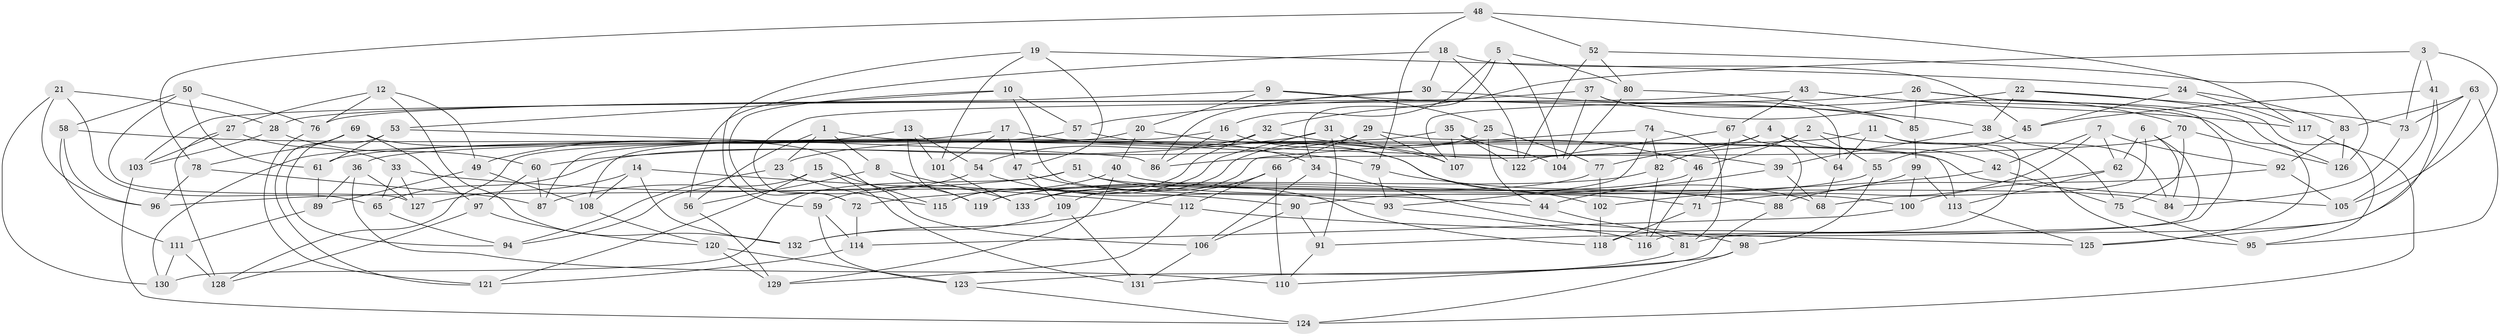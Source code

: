 // Generated by graph-tools (version 1.1) at 2025/03/03/09/25 03:03:01]
// undirected, 133 vertices, 266 edges
graph export_dot {
graph [start="1"]
  node [color=gray90,style=filled];
  1;
  2;
  3;
  4;
  5;
  6;
  7;
  8;
  9;
  10;
  11;
  12;
  13;
  14;
  15;
  16;
  17;
  18;
  19;
  20;
  21;
  22;
  23;
  24;
  25;
  26;
  27;
  28;
  29;
  30;
  31;
  32;
  33;
  34;
  35;
  36;
  37;
  38;
  39;
  40;
  41;
  42;
  43;
  44;
  45;
  46;
  47;
  48;
  49;
  50;
  51;
  52;
  53;
  54;
  55;
  56;
  57;
  58;
  59;
  60;
  61;
  62;
  63;
  64;
  65;
  66;
  67;
  68;
  69;
  70;
  71;
  72;
  73;
  74;
  75;
  76;
  77;
  78;
  79;
  80;
  81;
  82;
  83;
  84;
  85;
  86;
  87;
  88;
  89;
  90;
  91;
  92;
  93;
  94;
  95;
  96;
  97;
  98;
  99;
  100;
  101;
  102;
  103;
  104;
  105;
  106;
  107;
  108;
  109;
  110;
  111;
  112;
  113;
  114;
  115;
  116;
  117;
  118;
  119;
  120;
  121;
  122;
  123;
  124;
  125;
  126;
  127;
  128;
  129;
  130;
  131;
  132;
  133;
  1 -- 105;
  1 -- 8;
  1 -- 23;
  1 -- 56;
  2 -- 55;
  2 -- 46;
  2 -- 82;
  2 -- 95;
  3 -- 32;
  3 -- 73;
  3 -- 41;
  3 -- 105;
  4 -- 77;
  4 -- 42;
  4 -- 23;
  4 -- 64;
  5 -- 34;
  5 -- 16;
  5 -- 104;
  5 -- 80;
  6 -- 68;
  6 -- 62;
  6 -- 91;
  6 -- 84;
  7 -- 71;
  7 -- 92;
  7 -- 42;
  7 -- 62;
  8 -- 56;
  8 -- 133;
  8 -- 119;
  9 -- 20;
  9 -- 85;
  9 -- 28;
  9 -- 25;
  10 -- 72;
  10 -- 53;
  10 -- 57;
  10 -- 44;
  11 -- 118;
  11 -- 61;
  11 -- 64;
  11 -- 84;
  12 -- 27;
  12 -- 132;
  12 -- 49;
  12 -- 76;
  13 -- 101;
  13 -- 49;
  13 -- 54;
  13 -- 119;
  14 -- 112;
  14 -- 108;
  14 -- 132;
  14 -- 127;
  15 -- 121;
  15 -- 115;
  15 -- 94;
  15 -- 131;
  16 -- 108;
  16 -- 86;
  16 -- 102;
  17 -- 130;
  17 -- 101;
  17 -- 47;
  17 -- 34;
  18 -- 122;
  18 -- 56;
  18 -- 30;
  18 -- 45;
  19 -- 47;
  19 -- 59;
  19 -- 101;
  19 -- 24;
  20 -- 87;
  20 -- 40;
  20 -- 107;
  21 -- 28;
  21 -- 130;
  21 -- 96;
  21 -- 65;
  22 -- 95;
  22 -- 73;
  22 -- 38;
  22 -- 57;
  23 -- 115;
  23 -- 94;
  24 -- 83;
  24 -- 117;
  24 -- 45;
  25 -- 44;
  25 -- 77;
  25 -- 133;
  26 -- 126;
  26 -- 116;
  26 -- 85;
  26 -- 107;
  27 -- 103;
  27 -- 128;
  27 -- 33;
  28 -- 60;
  28 -- 103;
  29 -- 66;
  29 -- 113;
  29 -- 107;
  29 -- 65;
  30 -- 76;
  30 -- 86;
  30 -- 38;
  31 -- 115;
  31 -- 39;
  31 -- 91;
  31 -- 60;
  32 -- 46;
  32 -- 115;
  32 -- 54;
  33 -- 90;
  33 -- 65;
  33 -- 127;
  34 -- 106;
  34 -- 98;
  35 -- 107;
  35 -- 104;
  35 -- 122;
  35 -- 36;
  36 -- 89;
  36 -- 110;
  36 -- 127;
  37 -- 103;
  37 -- 104;
  37 -- 64;
  37 -- 70;
  38 -- 75;
  38 -- 39;
  39 -- 68;
  39 -- 44;
  40 -- 59;
  40 -- 129;
  40 -- 84;
  41 -- 45;
  41 -- 125;
  41 -- 105;
  42 -- 72;
  42 -- 75;
  43 -- 117;
  43 -- 67;
  43 -- 125;
  43 -- 72;
  44 -- 81;
  45 -- 55;
  46 -- 133;
  46 -- 116;
  47 -- 109;
  47 -- 118;
  48 -- 78;
  48 -- 117;
  48 -- 79;
  48 -- 52;
  49 -- 108;
  49 -- 89;
  50 -- 58;
  50 -- 127;
  50 -- 61;
  50 -- 76;
  51 -- 96;
  51 -- 130;
  51 -- 71;
  51 -- 100;
  52 -- 122;
  52 -- 126;
  52 -- 80;
  53 -- 94;
  53 -- 86;
  53 -- 61;
  54 -- 93;
  54 -- 87;
  55 -- 90;
  55 -- 98;
  56 -- 129;
  57 -- 128;
  57 -- 68;
  58 -- 79;
  58 -- 96;
  58 -- 111;
  59 -- 123;
  59 -- 114;
  60 -- 97;
  60 -- 87;
  61 -- 89;
  62 -- 113;
  62 -- 88;
  63 -- 83;
  63 -- 95;
  63 -- 81;
  63 -- 73;
  64 -- 68;
  65 -- 94;
  66 -- 132;
  66 -- 112;
  66 -- 110;
  67 -- 71;
  67 -- 88;
  67 -- 122;
  69 -- 78;
  69 -- 106;
  69 -- 97;
  69 -- 121;
  70 -- 126;
  70 -- 86;
  70 -- 75;
  71 -- 118;
  72 -- 114;
  73 -- 84;
  74 -- 93;
  74 -- 109;
  74 -- 82;
  74 -- 81;
  75 -- 95;
  76 -- 121;
  77 -- 102;
  77 -- 119;
  78 -- 87;
  78 -- 96;
  79 -- 93;
  79 -- 88;
  80 -- 85;
  80 -- 104;
  81 -- 123;
  82 -- 119;
  82 -- 116;
  83 -- 92;
  83 -- 126;
  85 -- 99;
  88 -- 131;
  89 -- 111;
  90 -- 91;
  90 -- 106;
  91 -- 110;
  92 -- 100;
  92 -- 105;
  93 -- 116;
  97 -- 120;
  97 -- 128;
  98 -- 110;
  98 -- 124;
  99 -- 100;
  99 -- 113;
  99 -- 102;
  100 -- 114;
  101 -- 133;
  102 -- 118;
  103 -- 124;
  106 -- 131;
  108 -- 120;
  109 -- 131;
  109 -- 132;
  111 -- 130;
  111 -- 128;
  112 -- 125;
  112 -- 129;
  113 -- 125;
  114 -- 121;
  117 -- 124;
  120 -- 129;
  120 -- 123;
  123 -- 124;
}
